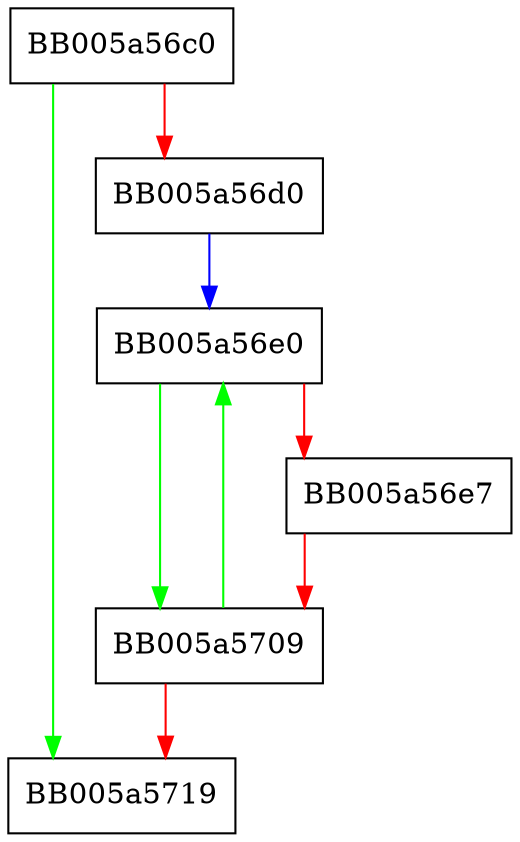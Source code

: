digraph ENGINE_register_all_RSA {
  node [shape="box"];
  graph [splines=ortho];
  BB005a56c0 -> BB005a5719 [color="green"];
  BB005a56c0 -> BB005a56d0 [color="red"];
  BB005a56d0 -> BB005a56e0 [color="blue"];
  BB005a56e0 -> BB005a5709 [color="green"];
  BB005a56e0 -> BB005a56e7 [color="red"];
  BB005a56e7 -> BB005a5709 [color="red"];
  BB005a5709 -> BB005a56e0 [color="green"];
  BB005a5709 -> BB005a5719 [color="red"];
}